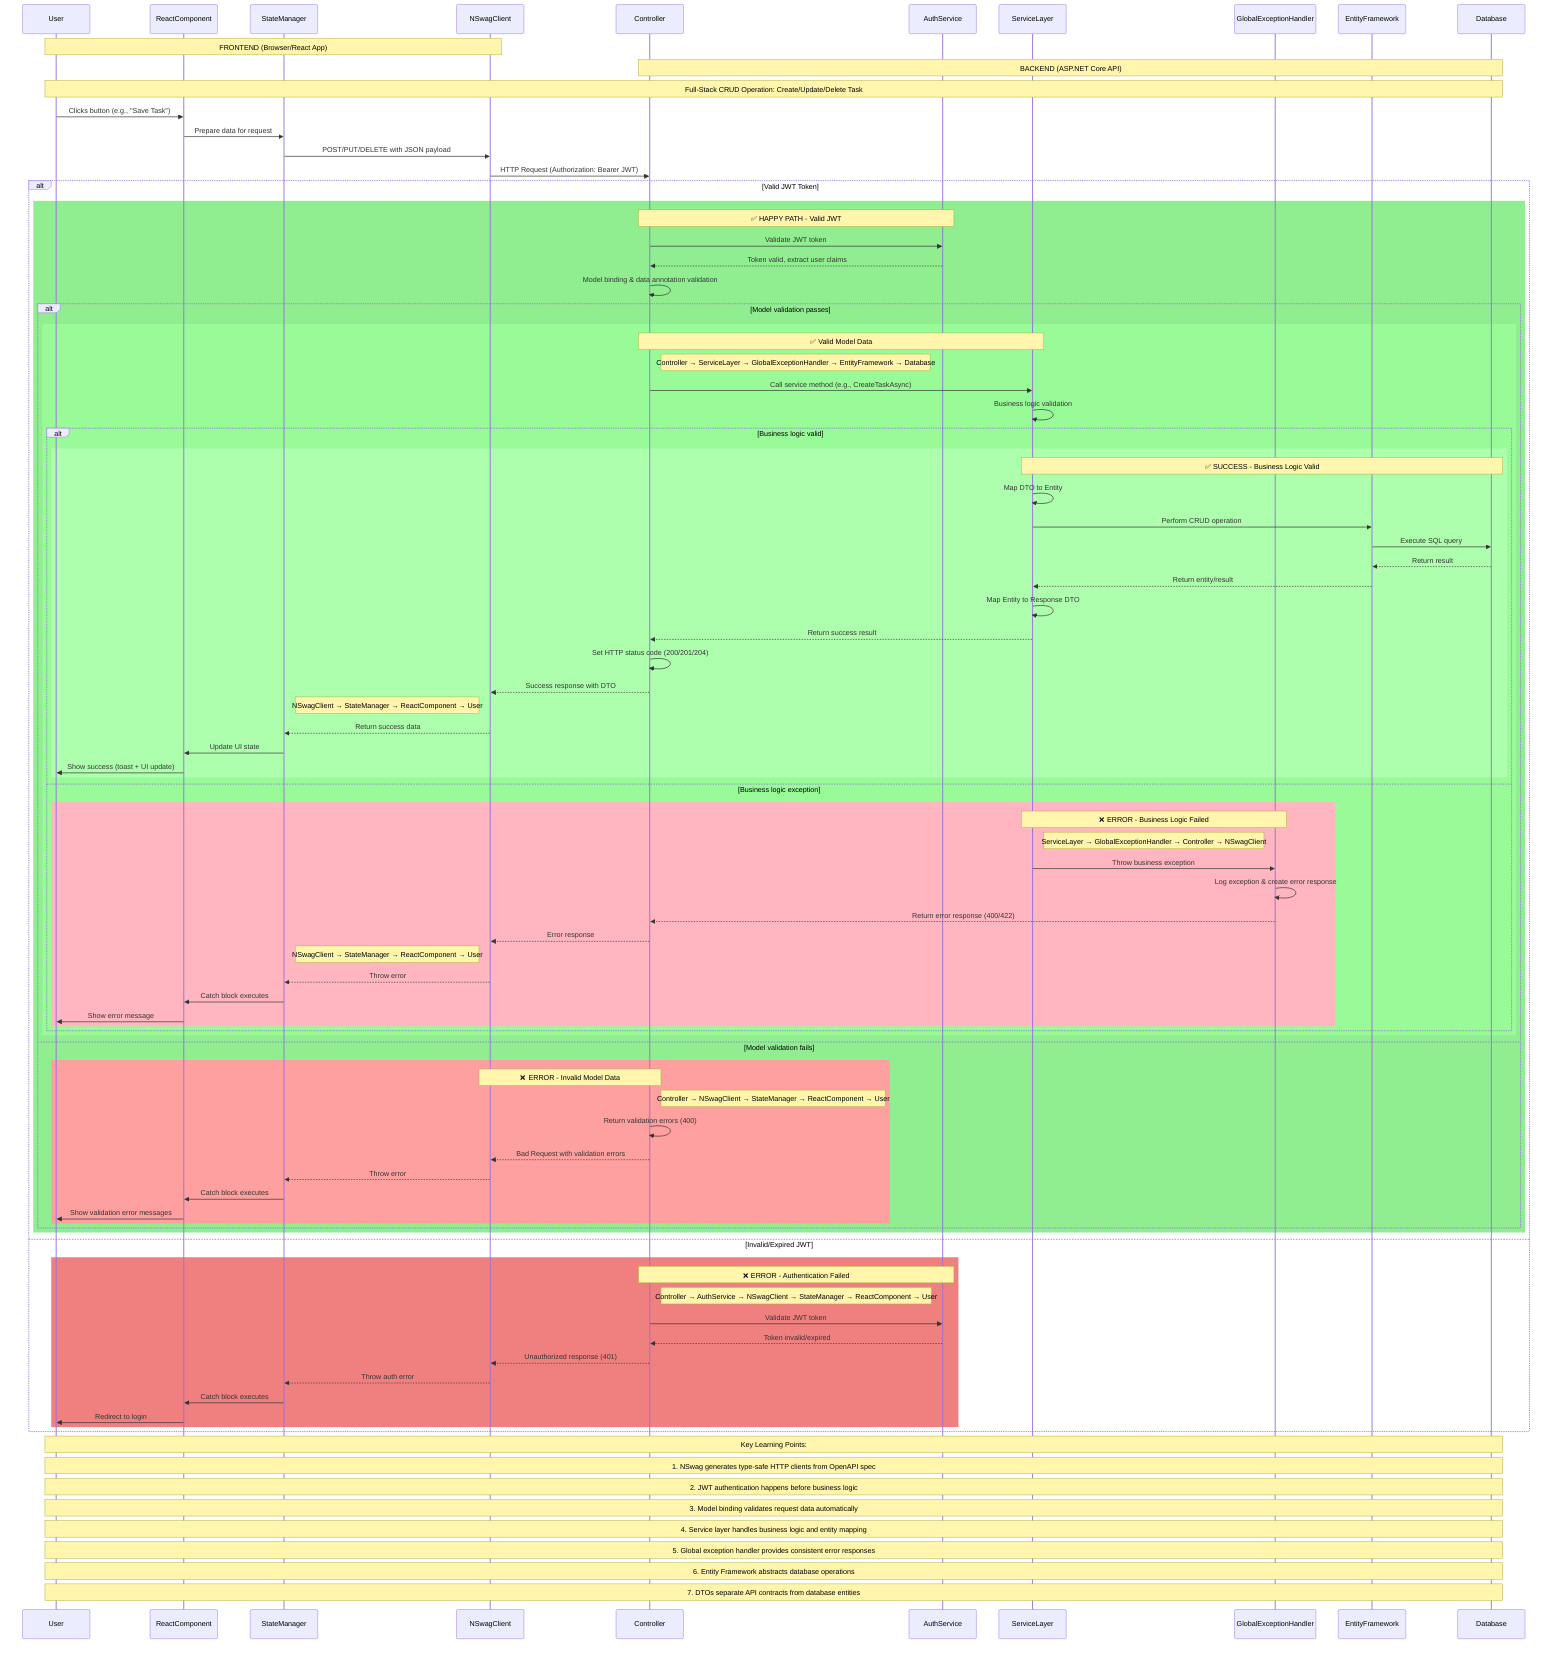 sequenceDiagram
    participant User
    participant ReactComponent
    participant StateManager
    participant NSwagClient
    participant Controller
    participant AuthService
    participant ServiceLayer
    participant GlobalExceptionHandler
    participant EntityFramework
    participant Database

    Note over User,NSwagClient: FRONTEND (Browser/React App)
    Note over Controller,Database: BACKEND (ASP.NET Core API)

    Note over User,Database: Full-Stack CRUD Operation: Create/Update/Delete Task

    User->>ReactComponent: Clicks button (e.g., "Save Task")
    ReactComponent->>StateManager: Prepare data for request
    StateManager->>NSwagClient: POST/PUT/DELETE with JSON payload
    NSwagClient->>Controller: HTTP Request (Authorization: Bearer JWT)
    
    alt Valid JWT Token
        rect rgb(144, 238, 144)
            Note over Controller,AuthService: ✅ HAPPY PATH - Valid JWT
            Controller->>AuthService: Validate JWT token
            AuthService-->>Controller: Token valid, extract user claims
            Controller->>Controller: Model binding & data annotation validation
            
            alt Model validation passes
                rect rgb(152, 251, 152)
                    Note over Controller,ServiceLayer: ✅ Valid Model Data
                    Note right of Controller: Controller → ServiceLayer → GlobalExceptionHandler → EntityFramework → Database
                    Controller->>ServiceLayer: Call service method (e.g., CreateTaskAsync)
                    ServiceLayer->>ServiceLayer: Business logic validation
                    
                    alt Business logic valid
                        rect rgb(173, 255, 173)
                            Note over ServiceLayer,Database: ✅ SUCCESS - Business Logic Valid
                            ServiceLayer->>ServiceLayer: Map DTO to Entity
                            ServiceLayer->>EntityFramework: Perform CRUD operation
                            EntityFramework->>Database: Execute SQL query
                            Database-->>EntityFramework: Return result
                            EntityFramework-->>ServiceLayer: Return entity/result
                            ServiceLayer->>ServiceLayer: Map Entity to Response DTO
                            ServiceLayer-->>Controller: Return success result
                            Controller->>Controller: Set HTTP status code (200/201/204)
                            Controller-->>NSwagClient: Success response with DTO
                            Note left of NSwagClient: NSwagClient → StateManager → ReactComponent → User
                            NSwagClient-->>StateManager: Return success data
                            StateManager->>ReactComponent: Update UI state
                            ReactComponent->>User: Show success (toast + UI update)
                        end
                    else Business logic exception
                        rect rgb(255, 182, 193)
                            Note over ServiceLayer,GlobalExceptionHandler: ❌ ERROR - Business Logic Failed
                            Note right of ServiceLayer: ServiceLayer → GlobalExceptionHandler → Controller → NSwagClient
                            ServiceLayer->>GlobalExceptionHandler: Throw business exception
                            GlobalExceptionHandler->>GlobalExceptionHandler: Log exception & create error response
                            GlobalExceptionHandler-->>Controller: Return error response (400/422)
                            Controller-->>NSwagClient: Error response
                            Note left of NSwagClient: NSwagClient → StateManager → ReactComponent → User
                            NSwagClient-->>StateManager: Throw error
                            StateManager->>ReactComponent: Catch block executes
                            ReactComponent->>User: Show error message
                        end
                    end
                end
            else Model validation fails
                rect rgb(255, 160, 160)
                    Note over Controller,NSwagClient: ❌ ERROR - Invalid Model Data
                    Note right of Controller: Controller → NSwagClient → StateManager → ReactComponent → User
                    Controller->>Controller: Return validation errors (400)
                    Controller-->>NSwagClient: Bad Request with validation errors
                    NSwagClient-->>StateManager: Throw error
                    StateManager->>ReactComponent: Catch block executes
                    ReactComponent->>User: Show validation error messages
                end
            end
        end
    else Invalid/Expired JWT
        rect rgb(240, 128, 128)
            Note over Controller,AuthService: ❌ ERROR - Authentication Failed
            Note right of Controller: Controller → AuthService → NSwagClient → StateManager → ReactComponent → User
            Controller->>AuthService: Validate JWT token
            AuthService-->>Controller: Token invalid/expired
            Controller-->>NSwagClient: Unauthorized response (401)
            NSwagClient-->>StateManager: Throw auth error
            StateManager->>ReactComponent: Catch block executes
            ReactComponent->>User: Redirect to login
        end
    end

    Note over User,Database: Key Learning Points:
    Note over User,Database: 1. NSwag generates type-safe HTTP clients from OpenAPI spec
    Note over User,Database: 2. JWT authentication happens before business logic
    Note over User,Database: 3. Model binding validates request data automatically
    Note over User,Database: 4. Service layer handles business logic and entity mapping
    Note over User,Database: 5. Global exception handler provides consistent error responses
    Note over User,Database: 6. Entity Framework abstracts database operations
    Note over User,Database: 7. DTOs separate API contracts from database entities